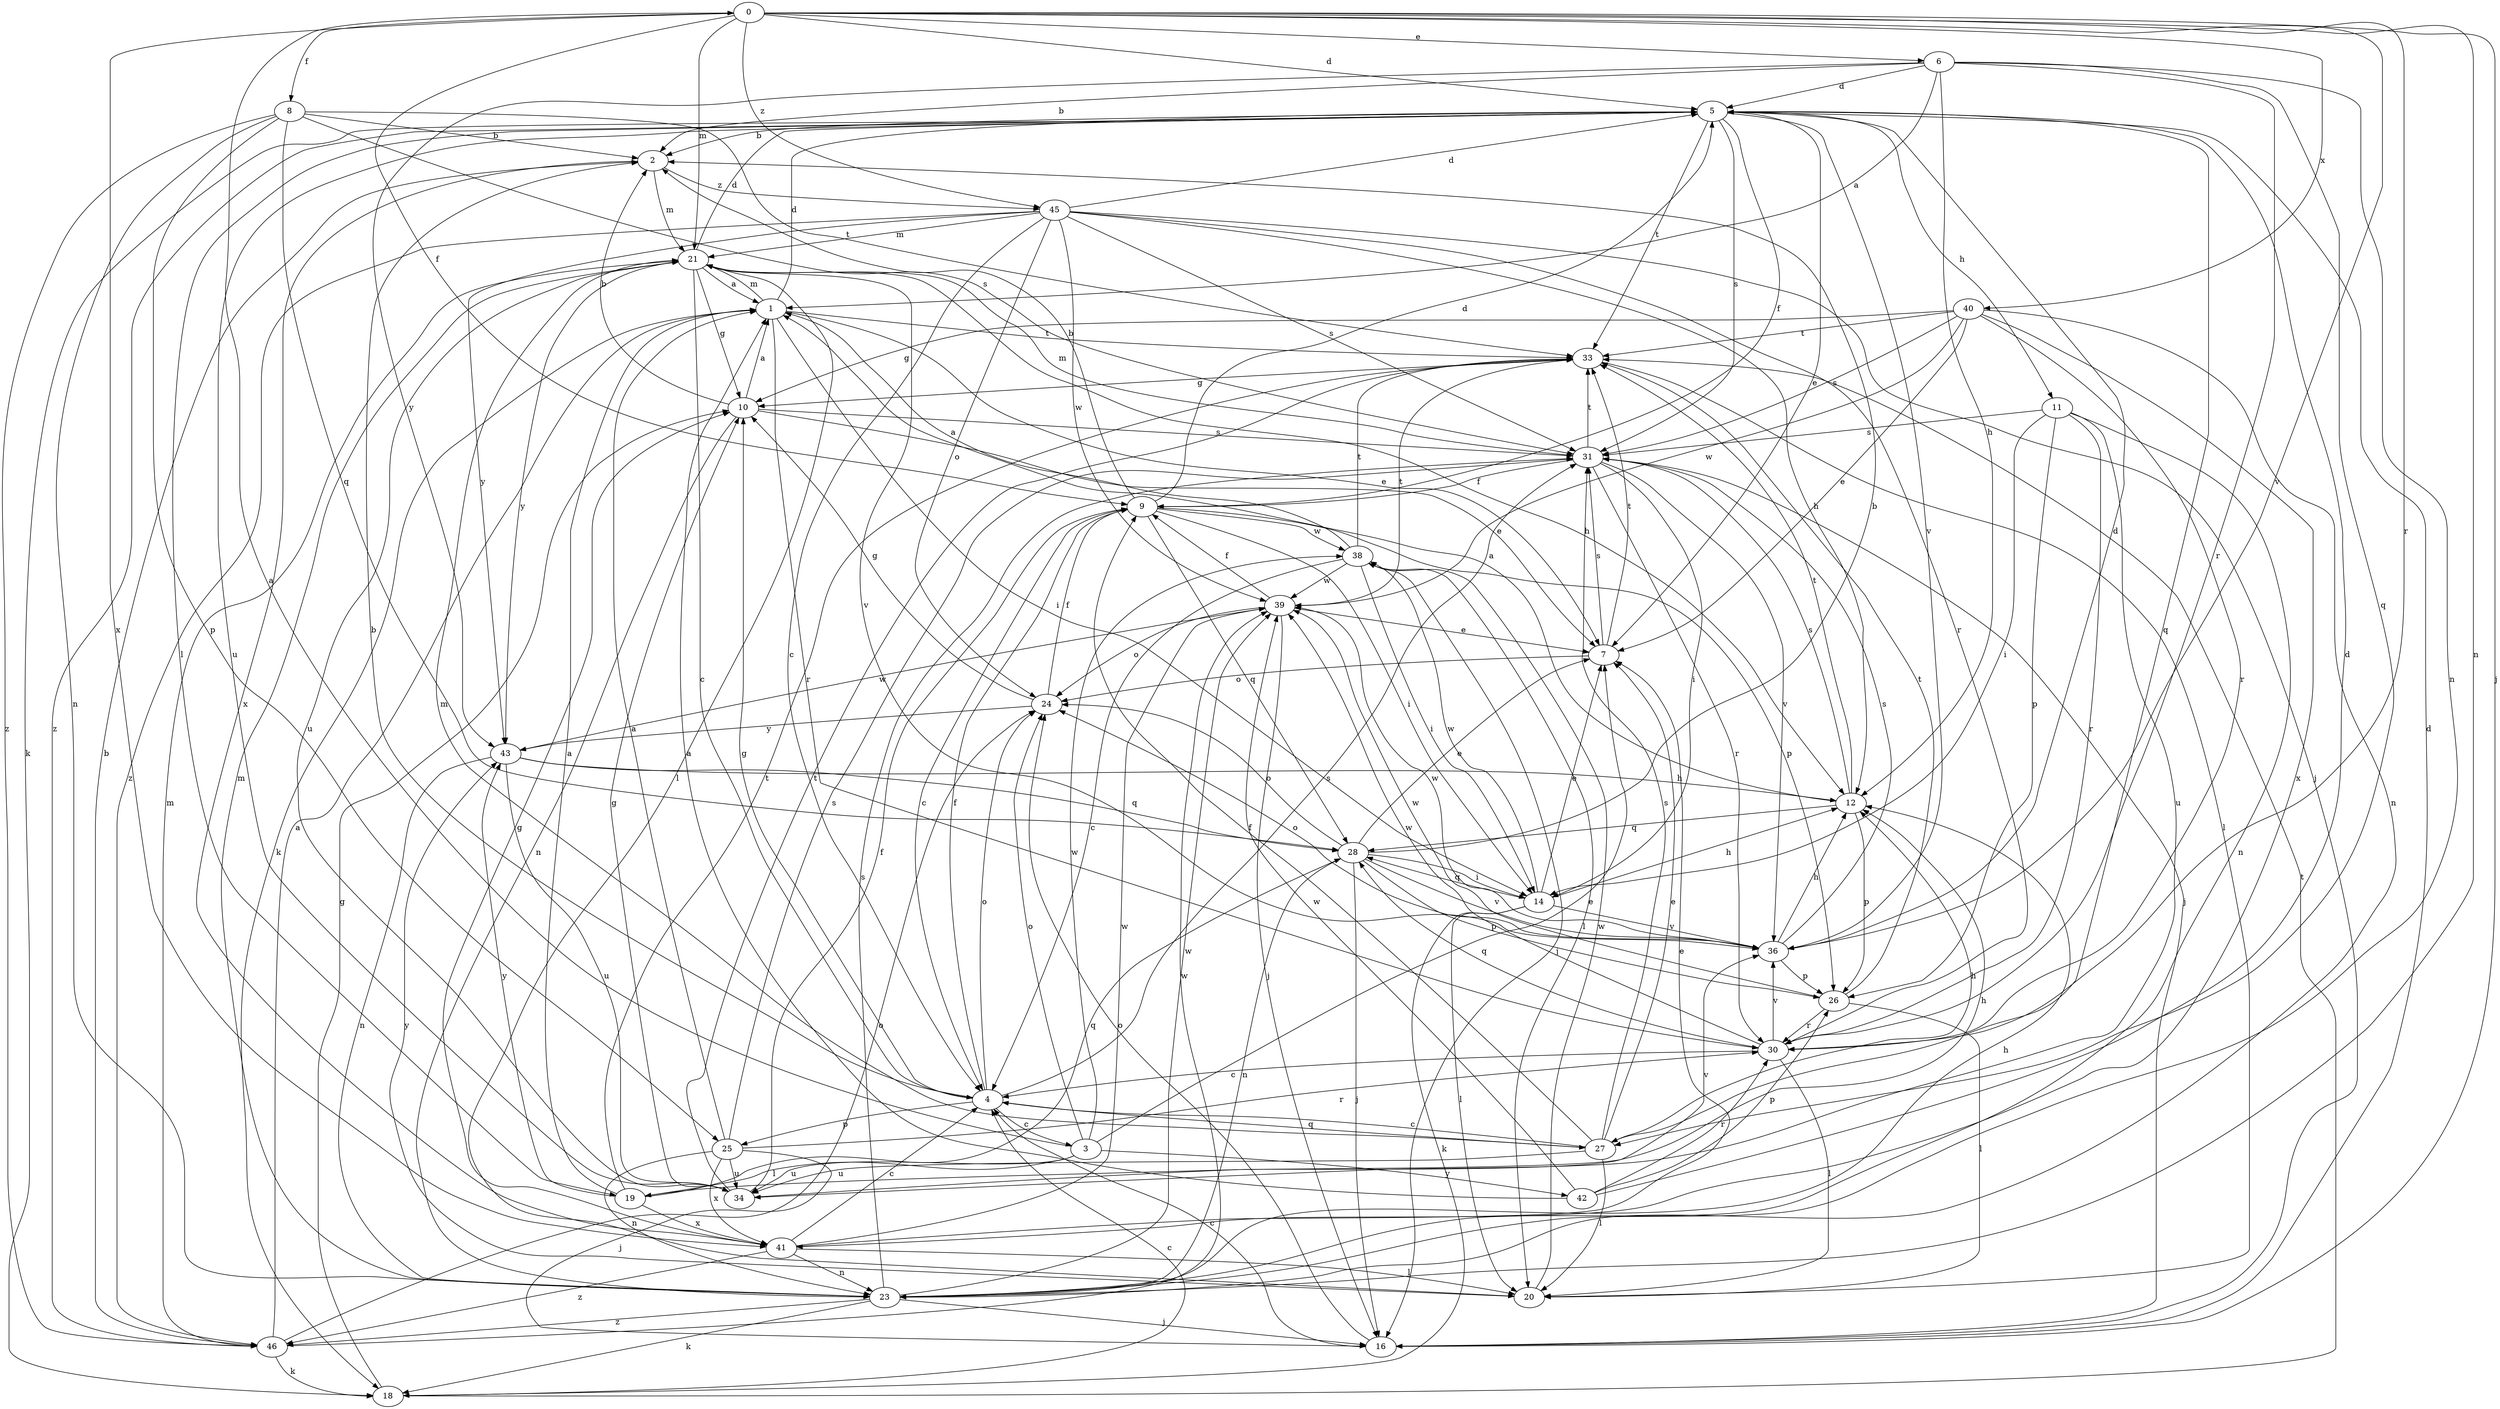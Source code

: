 strict digraph  {
0;
1;
2;
3;
4;
5;
6;
7;
8;
9;
10;
11;
12;
14;
16;
18;
19;
20;
21;
23;
24;
25;
26;
27;
28;
30;
31;
33;
34;
36;
38;
39;
40;
41;
42;
43;
45;
46;
0 -> 5  [label=d];
0 -> 6  [label=e];
0 -> 8  [label=f];
0 -> 9  [label=f];
0 -> 16  [label=j];
0 -> 21  [label=m];
0 -> 23  [label=n];
0 -> 30  [label=r];
0 -> 36  [label=v];
0 -> 40  [label=x];
0 -> 41  [label=x];
0 -> 45  [label=z];
1 -> 5  [label=d];
1 -> 7  [label=e];
1 -> 14  [label=i];
1 -> 18  [label=k];
1 -> 21  [label=m];
1 -> 30  [label=r];
1 -> 33  [label=t];
2 -> 21  [label=m];
2 -> 41  [label=x];
2 -> 45  [label=z];
3 -> 0  [label=a];
3 -> 7  [label=e];
3 -> 19  [label=l];
3 -> 24  [label=o];
3 -> 34  [label=u];
3 -> 38  [label=w];
3 -> 42  [label=y];
4 -> 2  [label=b];
4 -> 3  [label=c];
4 -> 9  [label=f];
4 -> 10  [label=g];
4 -> 24  [label=o];
4 -> 25  [label=p];
4 -> 27  [label=q];
4 -> 31  [label=s];
5 -> 2  [label=b];
5 -> 7  [label=e];
5 -> 9  [label=f];
5 -> 11  [label=h];
5 -> 18  [label=k];
5 -> 19  [label=l];
5 -> 27  [label=q];
5 -> 31  [label=s];
5 -> 33  [label=t];
5 -> 34  [label=u];
5 -> 36  [label=v];
5 -> 46  [label=z];
6 -> 1  [label=a];
6 -> 2  [label=b];
6 -> 5  [label=d];
6 -> 12  [label=h];
6 -> 23  [label=n];
6 -> 27  [label=q];
6 -> 30  [label=r];
6 -> 43  [label=y];
7 -> 24  [label=o];
7 -> 31  [label=s];
7 -> 33  [label=t];
8 -> 2  [label=b];
8 -> 23  [label=n];
8 -> 25  [label=p];
8 -> 28  [label=q];
8 -> 31  [label=s];
8 -> 33  [label=t];
8 -> 46  [label=z];
9 -> 2  [label=b];
9 -> 4  [label=c];
9 -> 5  [label=d];
9 -> 14  [label=i];
9 -> 26  [label=p];
9 -> 28  [label=q];
9 -> 38  [label=w];
10 -> 1  [label=a];
10 -> 2  [label=b];
10 -> 7  [label=e];
10 -> 23  [label=n];
10 -> 31  [label=s];
11 -> 14  [label=i];
11 -> 23  [label=n];
11 -> 26  [label=p];
11 -> 30  [label=r];
11 -> 31  [label=s];
11 -> 34  [label=u];
12 -> 1  [label=a];
12 -> 26  [label=p];
12 -> 28  [label=q];
12 -> 31  [label=s];
12 -> 33  [label=t];
14 -> 7  [label=e];
14 -> 12  [label=h];
14 -> 18  [label=k];
14 -> 20  [label=l];
14 -> 28  [label=q];
14 -> 36  [label=v];
14 -> 38  [label=w];
16 -> 4  [label=c];
16 -> 5  [label=d];
16 -> 24  [label=o];
18 -> 4  [label=c];
18 -> 10  [label=g];
18 -> 33  [label=t];
19 -> 1  [label=a];
19 -> 12  [label=h];
19 -> 28  [label=q];
19 -> 33  [label=t];
19 -> 41  [label=x];
19 -> 43  [label=y];
20 -> 38  [label=w];
20 -> 43  [label=y];
21 -> 1  [label=a];
21 -> 4  [label=c];
21 -> 5  [label=d];
21 -> 10  [label=g];
21 -> 12  [label=h];
21 -> 20  [label=l];
21 -> 34  [label=u];
21 -> 36  [label=v];
21 -> 43  [label=y];
23 -> 12  [label=h];
23 -> 16  [label=j];
23 -> 18  [label=k];
23 -> 21  [label=m];
23 -> 31  [label=s];
23 -> 39  [label=w];
23 -> 46  [label=z];
24 -> 9  [label=f];
24 -> 10  [label=g];
24 -> 43  [label=y];
25 -> 1  [label=a];
25 -> 16  [label=j];
25 -> 23  [label=n];
25 -> 30  [label=r];
25 -> 31  [label=s];
25 -> 34  [label=u];
25 -> 41  [label=x];
26 -> 20  [label=l];
26 -> 30  [label=r];
26 -> 33  [label=t];
26 -> 39  [label=w];
27 -> 4  [label=c];
27 -> 7  [label=e];
27 -> 9  [label=f];
27 -> 12  [label=h];
27 -> 20  [label=l];
27 -> 21  [label=m];
27 -> 31  [label=s];
27 -> 34  [label=u];
28 -> 2  [label=b];
28 -> 7  [label=e];
28 -> 14  [label=i];
28 -> 16  [label=j];
28 -> 23  [label=n];
28 -> 24  [label=o];
28 -> 26  [label=p];
28 -> 36  [label=v];
30 -> 4  [label=c];
30 -> 20  [label=l];
30 -> 28  [label=q];
30 -> 36  [label=v];
30 -> 39  [label=w];
31 -> 9  [label=f];
31 -> 14  [label=i];
31 -> 16  [label=j];
31 -> 21  [label=m];
31 -> 30  [label=r];
31 -> 33  [label=t];
31 -> 36  [label=v];
33 -> 10  [label=g];
33 -> 20  [label=l];
34 -> 9  [label=f];
34 -> 10  [label=g];
34 -> 33  [label=t];
34 -> 36  [label=v];
36 -> 5  [label=d];
36 -> 12  [label=h];
36 -> 24  [label=o];
36 -> 26  [label=p];
36 -> 31  [label=s];
36 -> 39  [label=w];
38 -> 1  [label=a];
38 -> 4  [label=c];
38 -> 14  [label=i];
38 -> 16  [label=j];
38 -> 20  [label=l];
38 -> 33  [label=t];
38 -> 39  [label=w];
39 -> 7  [label=e];
39 -> 9  [label=f];
39 -> 16  [label=j];
39 -> 24  [label=o];
39 -> 33  [label=t];
40 -> 7  [label=e];
40 -> 10  [label=g];
40 -> 23  [label=n];
40 -> 30  [label=r];
40 -> 31  [label=s];
40 -> 33  [label=t];
40 -> 39  [label=w];
40 -> 41  [label=x];
41 -> 4  [label=c];
41 -> 7  [label=e];
41 -> 10  [label=g];
41 -> 20  [label=l];
41 -> 23  [label=n];
41 -> 39  [label=w];
41 -> 46  [label=z];
42 -> 1  [label=a];
42 -> 5  [label=d];
42 -> 26  [label=p];
42 -> 30  [label=r];
42 -> 39  [label=w];
43 -> 12  [label=h];
43 -> 23  [label=n];
43 -> 28  [label=q];
43 -> 34  [label=u];
43 -> 39  [label=w];
45 -> 4  [label=c];
45 -> 5  [label=d];
45 -> 12  [label=h];
45 -> 16  [label=j];
45 -> 21  [label=m];
45 -> 24  [label=o];
45 -> 30  [label=r];
45 -> 31  [label=s];
45 -> 39  [label=w];
45 -> 43  [label=y];
45 -> 46  [label=z];
46 -> 1  [label=a];
46 -> 2  [label=b];
46 -> 18  [label=k];
46 -> 21  [label=m];
46 -> 24  [label=o];
46 -> 39  [label=w];
}
